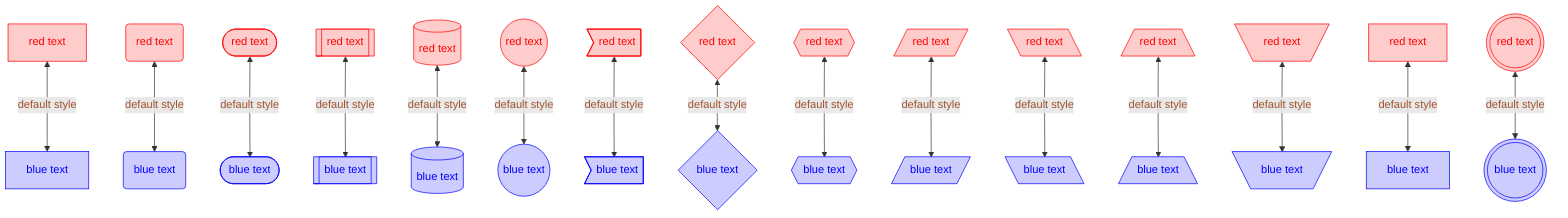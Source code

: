 flowchart TB
    A1[red text] <-->|default style| A2[blue text]
    B1(red text) <-->|default style| B2(blue text)
    C1([red text]) <-->|default style| C2([blue text])
    D1[[red text]] <-->|default style| D2[[blue text]]
    E1[(red text)] <-->|default style| E2[(blue text)]
    F1((red text)) <-->|default style| F2((blue text))
    G1>red text] <-->|default style| G2>blue text]
    H1{red text} <-->|default style| H2{blue text}
    I1{{red text}} <-->|default style| I2{{blue text}}
    J1[/red text/] <-->|default style| J2[/blue text/]
    K1[\red text\] <-->|default style| K2[\blue text\]
    L1[/red text\] <-->|default style| L2[/blue text\]
    M1[\red text/] <-->|default style| M2[\blue text/]
    N1[red text] <-->|default style| N2[blue text]
    O1(((red text))) <-->|default style| O2(((blue text)))
    linkStyle default color:Sienna;
    style A1 stroke:#ff0000,fill:#ffcccc,color:#ff0000
    style B1 stroke:#ff0000,fill:#ffcccc,color:#ff0000
    style C1 stroke:#ff0000,fill:#ffcccc,color:#ff0000
    style D1 stroke:#ff0000,fill:#ffcccc,color:#ff0000
    style E1 stroke:#ff0000,fill:#ffcccc,color:#ff0000
    style F1 stroke:#ff0000,fill:#ffcccc,color:#ff0000
    style G1 stroke:#ff0000,fill:#ffcccc,color:#ff0000
    style H1 stroke:#ff0000,fill:#ffcccc,color:#ff0000
    style I1 stroke:#ff0000,fill:#ffcccc,color:#ff0000
    style J1 stroke:#ff0000,fill:#ffcccc,color:#ff0000
    style K1 stroke:#ff0000,fill:#ffcccc,color:#ff0000
    style L1 stroke:#ff0000,fill:#ffcccc,color:#ff0000
    style M1 stroke:#ff0000,fill:#ffcccc,color:#ff0000
    style N1 stroke:#ff0000,fill:#ffcccc,color:#ff0000
    style O1 stroke:#ff0000,fill:#ffcccc,color:#ff0000
    style A2 stroke:#0000ff,fill:#ccccff,color:#0000ff
    style B2 stroke:#0000ff,fill:#ccccff,color:#0000ff
    style C2 stroke:#0000ff,fill:#ccccff,color:#0000ff
    style D2 stroke:#0000ff,fill:#ccccff,color:#0000ff
    style E2 stroke:#0000ff,fill:#ccccff,color:#0000ff
    style F2 stroke:#0000ff,fill:#ccccff,color:#0000ff
    style G2 stroke:#0000ff,fill:#ccccff,color:#0000ff
    style H2 stroke:#0000ff,fill:#ccccff,color:#0000ff
    style I2 stroke:#0000ff,fill:#ccccff,color:#0000ff
    style J2 stroke:#0000ff,fill:#ccccff,color:#0000ff
    style K2 stroke:#0000ff,fill:#ccccff,color:#0000ff
    style L2 stroke:#0000ff,fill:#ccccff,color:#0000ff
    style M2 stroke:#0000ff,fill:#ccccff,color:#0000ff
    style N2 stroke:#0000ff,fill:#ccccff,color:#0000ff
    style O2 stroke:#0000ff,fill:#ccccff,color:#0000ff